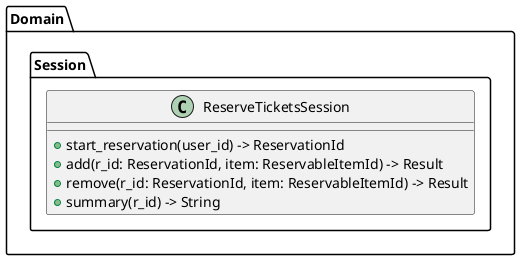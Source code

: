 @startuml

package Domain {
    package Session {
        class ReserveTicketsSession {
            +start_reservation(user_id) -> ReservationId
            +add(r_id: ReservationId, item: ReservableItemId) -> Result
            +remove(r_id: ReservationId, item: ReservableItemId) -> Result
            +summary(r_id) -> String
        }
    }

}

@enduml